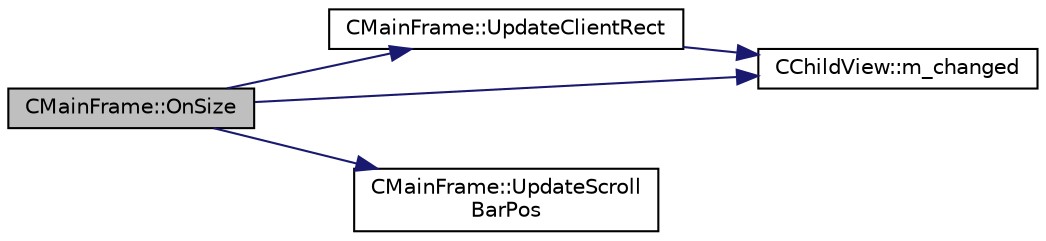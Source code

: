 digraph "CMainFrame::OnSize"
{
  edge [fontname="Helvetica",fontsize="10",labelfontname="Helvetica",labelfontsize="10"];
  node [fontname="Helvetica",fontsize="10",shape=record];
  rankdir="LR";
  Node5 [label="CMainFrame::OnSize",height=0.2,width=0.4,color="black", fillcolor="grey75", style="filled", fontcolor="black"];
  Node5 -> Node6 [color="midnightblue",fontsize="10",style="solid",fontname="Helvetica"];
  Node6 [label="CMainFrame::UpdateClientRect",height=0.2,width=0.4,color="black", fillcolor="white", style="filled",URL="$class_c_main_frame.html#a2500e3a6ace77e01430f5ff4b9a6f182",tooltip="当窗口大小被调整之后调用的函数 "];
  Node6 -> Node7 [color="midnightblue",fontsize="10",style="solid",fontname="Helvetica"];
  Node7 [label="CChildView::m_changed",height=0.2,width=0.4,color="black", fillcolor="white", style="filled",URL="$class_c_child_view.html#acff91e8fc8cc40cd1ebe1d24a6be4945",tooltip="当文本内容根据用户的操作有变化的时候调用  操作如下 "];
  Node5 -> Node8 [color="midnightblue",fontsize="10",style="solid",fontname="Helvetica"];
  Node8 [label="CMainFrame::UpdateScroll\lBarPos",height=0.2,width=0.4,color="black", fillcolor="white", style="filled",URL="$class_c_main_frame.html#a4f7c9f6d9aeae93045c5dd2047ccebf1",tooltip="当改变窗口大小时,调整滚动块的位置 通过记录页面相对于上边界的偏移量来调整 "];
  Node5 -> Node7 [color="midnightblue",fontsize="10",style="solid",fontname="Helvetica"];
}
